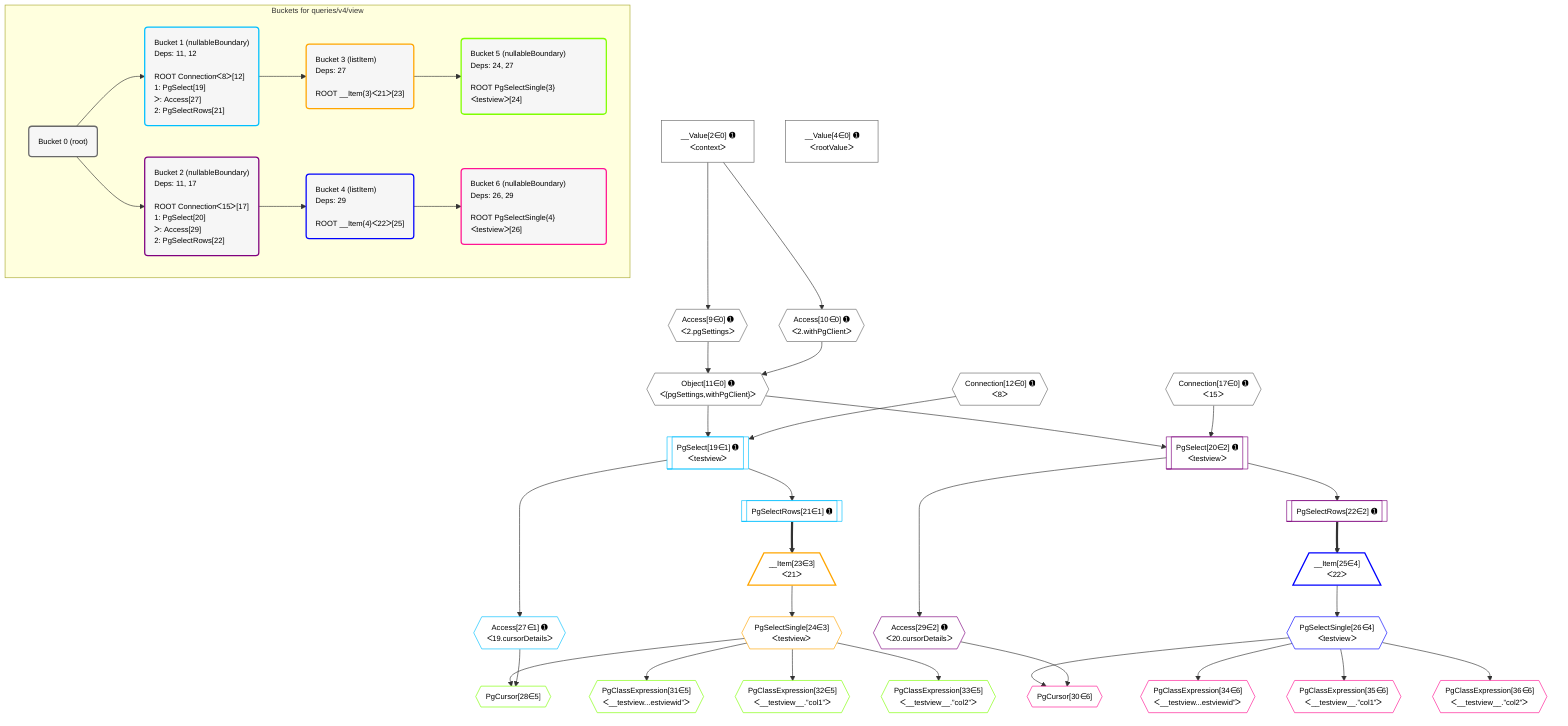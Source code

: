 %%{init: {'themeVariables': { 'fontSize': '12px'}}}%%
graph TD
    classDef path fill:#eee,stroke:#000,color:#000
    classDef plan fill:#fff,stroke-width:1px,color:#000
    classDef itemplan fill:#fff,stroke-width:2px,color:#000
    classDef unbatchedplan fill:#dff,stroke-width:1px,color:#000
    classDef sideeffectplan fill:#fcc,stroke-width:2px,color:#000
    classDef bucket fill:#f6f6f6,color:#000,stroke-width:2px,text-align:left

    subgraph "Buckets for queries/v4/view"
    Bucket0("Bucket 0 (root)"):::bucket
    Bucket1("Bucket 1 (nullableBoundary)<br />Deps: 11, 12<br /><br />ROOT Connectionᐸ8ᐳ[12]<br />1: PgSelect[19]<br />ᐳ: Access[27]<br />2: PgSelectRows[21]"):::bucket
    Bucket2("Bucket 2 (nullableBoundary)<br />Deps: 11, 17<br /><br />ROOT Connectionᐸ15ᐳ[17]<br />1: PgSelect[20]<br />ᐳ: Access[29]<br />2: PgSelectRows[22]"):::bucket
    Bucket3("Bucket 3 (listItem)<br />Deps: 27<br /><br />ROOT __Item{3}ᐸ21ᐳ[23]"):::bucket
    Bucket4("Bucket 4 (listItem)<br />Deps: 29<br /><br />ROOT __Item{4}ᐸ22ᐳ[25]"):::bucket
    Bucket5("Bucket 5 (nullableBoundary)<br />Deps: 24, 27<br /><br />ROOT PgSelectSingle{3}ᐸtestviewᐳ[24]"):::bucket
    Bucket6("Bucket 6 (nullableBoundary)<br />Deps: 26, 29<br /><br />ROOT PgSelectSingle{4}ᐸtestviewᐳ[26]"):::bucket
    end
    Bucket0 --> Bucket1 & Bucket2
    Bucket1 --> Bucket3
    Bucket2 --> Bucket4
    Bucket3 --> Bucket5
    Bucket4 --> Bucket6

    %% plan dependencies
    Object11{{"Object[11∈0] ➊<br />ᐸ{pgSettings,withPgClient}ᐳ"}}:::plan
    Access9{{"Access[9∈0] ➊<br />ᐸ2.pgSettingsᐳ"}}:::plan
    Access10{{"Access[10∈0] ➊<br />ᐸ2.withPgClientᐳ"}}:::plan
    Access9 & Access10 --> Object11
    __Value2["__Value[2∈0] ➊<br />ᐸcontextᐳ"]:::plan
    __Value2 --> Access9
    __Value2 --> Access10
    __Value4["__Value[4∈0] ➊<br />ᐸrootValueᐳ"]:::plan
    Connection12{{"Connection[12∈0] ➊<br />ᐸ8ᐳ"}}:::plan
    Connection17{{"Connection[17∈0] ➊<br />ᐸ15ᐳ"}}:::plan
    PgSelect19[["PgSelect[19∈1] ➊<br />ᐸtestviewᐳ"]]:::plan
    Object11 & Connection12 --> PgSelect19
    PgSelectRows21[["PgSelectRows[21∈1] ➊"]]:::plan
    PgSelect19 --> PgSelectRows21
    Access27{{"Access[27∈1] ➊<br />ᐸ19.cursorDetailsᐳ"}}:::plan
    PgSelect19 --> Access27
    PgSelect20[["PgSelect[20∈2] ➊<br />ᐸtestviewᐳ"]]:::plan
    Object11 & Connection17 --> PgSelect20
    PgSelectRows22[["PgSelectRows[22∈2] ➊"]]:::plan
    PgSelect20 --> PgSelectRows22
    Access29{{"Access[29∈2] ➊<br />ᐸ20.cursorDetailsᐳ"}}:::plan
    PgSelect20 --> Access29
    __Item23[/"__Item[23∈3]<br />ᐸ21ᐳ"\]:::itemplan
    PgSelectRows21 ==> __Item23
    PgSelectSingle24{{"PgSelectSingle[24∈3]<br />ᐸtestviewᐳ"}}:::plan
    __Item23 --> PgSelectSingle24
    __Item25[/"__Item[25∈4]<br />ᐸ22ᐳ"\]:::itemplan
    PgSelectRows22 ==> __Item25
    PgSelectSingle26{{"PgSelectSingle[26∈4]<br />ᐸtestviewᐳ"}}:::plan
    __Item25 --> PgSelectSingle26
    PgCursor28{{"PgCursor[28∈5]"}}:::plan
    PgSelectSingle24 & Access27 --> PgCursor28
    PgClassExpression31{{"PgClassExpression[31∈5]<br />ᐸ__testview...estviewid”ᐳ"}}:::plan
    PgSelectSingle24 --> PgClassExpression31
    PgClassExpression32{{"PgClassExpression[32∈5]<br />ᐸ__testview__.”col1”ᐳ"}}:::plan
    PgSelectSingle24 --> PgClassExpression32
    PgClassExpression33{{"PgClassExpression[33∈5]<br />ᐸ__testview__.”col2”ᐳ"}}:::plan
    PgSelectSingle24 --> PgClassExpression33
    PgCursor30{{"PgCursor[30∈6]"}}:::plan
    PgSelectSingle26 & Access29 --> PgCursor30
    PgClassExpression34{{"PgClassExpression[34∈6]<br />ᐸ__testview...estviewid”ᐳ"}}:::plan
    PgSelectSingle26 --> PgClassExpression34
    PgClassExpression35{{"PgClassExpression[35∈6]<br />ᐸ__testview__.”col1”ᐳ"}}:::plan
    PgSelectSingle26 --> PgClassExpression35
    PgClassExpression36{{"PgClassExpression[36∈6]<br />ᐸ__testview__.”col2”ᐳ"}}:::plan
    PgSelectSingle26 --> PgClassExpression36

    %% define steps
    classDef bucket0 stroke:#696969
    class Bucket0,__Value2,__Value4,Access9,Access10,Object11,Connection12,Connection17 bucket0
    classDef bucket1 stroke:#00bfff
    class Bucket1,PgSelect19,PgSelectRows21,Access27 bucket1
    classDef bucket2 stroke:#7f007f
    class Bucket2,PgSelect20,PgSelectRows22,Access29 bucket2
    classDef bucket3 stroke:#ffa500
    class Bucket3,__Item23,PgSelectSingle24 bucket3
    classDef bucket4 stroke:#0000ff
    class Bucket4,__Item25,PgSelectSingle26 bucket4
    classDef bucket5 stroke:#7fff00
    class Bucket5,PgCursor28,PgClassExpression31,PgClassExpression32,PgClassExpression33 bucket5
    classDef bucket6 stroke:#ff1493
    class Bucket6,PgCursor30,PgClassExpression34,PgClassExpression35,PgClassExpression36 bucket6
